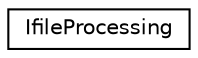 digraph "Graphical Class Hierarchy"
{
  edge [fontname="Helvetica",fontsize="10",labelfontname="Helvetica",labelfontsize="10"];
  node [fontname="Helvetica",fontsize="10",shape=record];
  rankdir="LR";
  Node0 [label="IfileProcessing",height=0.2,width=0.4,color="black", fillcolor="white", style="filled",URL="$db/d58/classIfileProcessing.html"];
}
